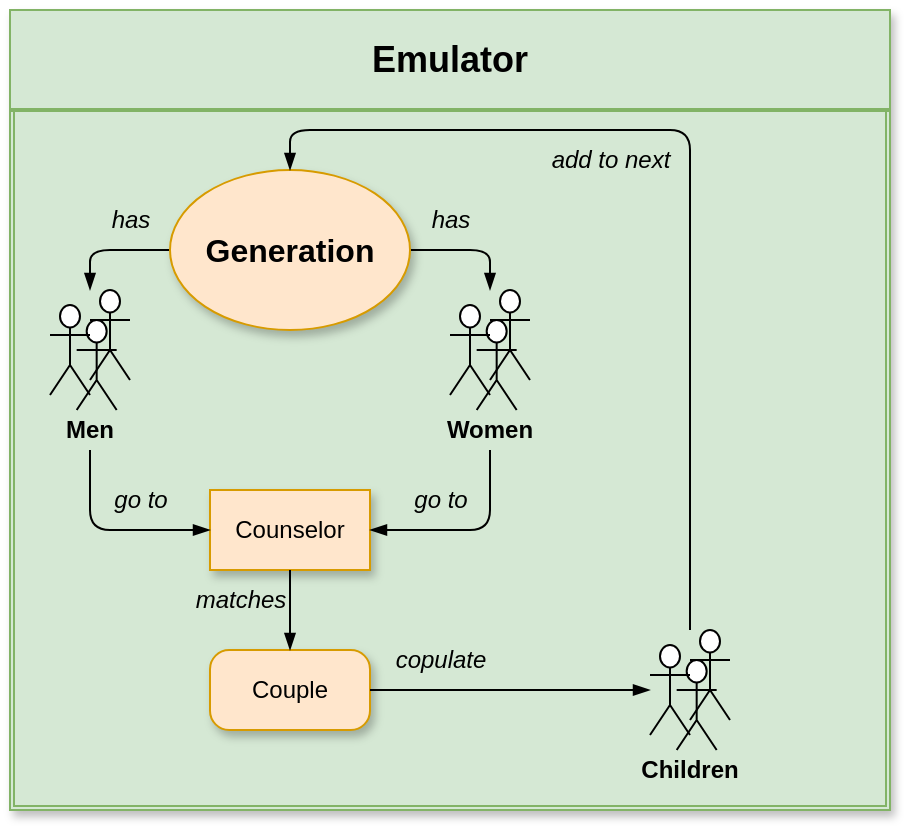 <mxfile version="20.2.8" type="device"><diagram id="C5RBs43oDa-KdzZeNtuy" name="Page-1"><mxGraphModel dx="677" dy="430" grid="1" gridSize="10" guides="1" tooltips="1" connect="1" arrows="1" fold="1" page="1" pageScale="1" pageWidth="827" pageHeight="1169" math="0" shadow="0"><root><mxCell id="WIyWlLk6GJQsqaUBKTNV-0"/><mxCell id="WIyWlLk6GJQsqaUBKTNV-1" parent="WIyWlLk6GJQsqaUBKTNV-0"/><mxCell id="1dUAsigZ9gP3gx9PFGD2-34" value="" style="group;shadow=1;" vertex="1" connectable="0" parent="WIyWlLk6GJQsqaUBKTNV-1"><mxGeometry x="40" y="40" width="440" height="400" as="geometry"/></mxCell><mxCell id="1dUAsigZ9gP3gx9PFGD2-29" value="" style="shape=ext;double=1;whiteSpace=wrap;html=1;shadow=1;fontSize=12;fillColor=#d5e8d4;strokeColor=#82b366;" vertex="1" parent="1dUAsigZ9gP3gx9PFGD2-34"><mxGeometry width="440.0" height="400" as="geometry"/></mxCell><mxCell id="1dUAsigZ9gP3gx9PFGD2-32" value="&lt;font style=&quot;font-size: 18px;&quot;&gt;&lt;b&gt;Emulator&lt;/b&gt;&lt;/font&gt;" style="text;html=1;strokeColor=#82b366;fillColor=#d5e8d4;align=center;verticalAlign=middle;whiteSpace=wrap;rounded=0;shadow=0;fontSize=12;" vertex="1" parent="1dUAsigZ9gP3gx9PFGD2-34"><mxGeometry width="440.0" height="50" as="geometry"/></mxCell><mxCell id="1dUAsigZ9gP3gx9PFGD2-31" value="" style="endArrow=none;html=1;rounded=1;fontSize=12;strokeWidth=2;fillColor=#d5e8d4;strokeColor=#82b366;" edge="1" parent="1dUAsigZ9gP3gx9PFGD2-34"><mxGeometry width="50" height="50" relative="1" as="geometry"><mxPoint y="50" as="sourcePoint"/><mxPoint x="440.0" y="50" as="targetPoint"/></mxGeometry></mxCell><mxCell id="1dUAsigZ9gP3gx9PFGD2-36" value="Couple" style="rounded=1;whiteSpace=wrap;html=1;shadow=1;fontSize=12;fillColor=#ffe6cc;strokeColor=#d79b00;arcSize=24;" vertex="1" parent="1dUAsigZ9gP3gx9PFGD2-34"><mxGeometry x="100" y="320" width="80" height="40" as="geometry"/></mxCell><mxCell id="1dUAsigZ9gP3gx9PFGD2-38" value="matches" style="text;html=1;align=center;verticalAlign=middle;resizable=0;points=[];autosize=1;strokeColor=none;fillColor=none;fontSize=12;shadow=0;fontStyle=2" vertex="1" parent="1dUAsigZ9gP3gx9PFGD2-34"><mxGeometry x="80" y="280" width="70" height="30" as="geometry"/></mxCell><mxCell id="1dUAsigZ9gP3gx9PFGD2-39" value="" style="group" vertex="1" connectable="0" parent="1dUAsigZ9gP3gx9PFGD2-34"><mxGeometry x="320" y="310" width="40" height="60" as="geometry"/></mxCell><mxCell id="1dUAsigZ9gP3gx9PFGD2-40" value="" style="shape=umlActor;verticalLabelPosition=bottom;verticalAlign=top;html=1;outlineConnect=0;" vertex="1" parent="1dUAsigZ9gP3gx9PFGD2-39"><mxGeometry x="20" width="20" height="45" as="geometry"/></mxCell><mxCell id="1dUAsigZ9gP3gx9PFGD2-41" value="" style="shape=umlActor;verticalLabelPosition=bottom;verticalAlign=top;html=1;outlineConnect=0;" vertex="1" parent="1dUAsigZ9gP3gx9PFGD2-39"><mxGeometry x="13.333" y="15" width="20" height="45" as="geometry"/></mxCell><mxCell id="1dUAsigZ9gP3gx9PFGD2-42" value="" style="shape=umlActor;verticalLabelPosition=bottom;verticalAlign=top;html=1;outlineConnect=0;" vertex="1" parent="1dUAsigZ9gP3gx9PFGD2-39"><mxGeometry y="7.5" width="20" height="45" as="geometry"/></mxCell><mxCell id="1dUAsigZ9gP3gx9PFGD2-44" value="&lt;b&gt;Children&lt;/b&gt;" style="text;html=1;strokeColor=none;fillColor=none;align=center;verticalAlign=middle;whiteSpace=wrap;rounded=0;" vertex="1" parent="1dUAsigZ9gP3gx9PFGD2-34"><mxGeometry x="310" y="370" width="60" height="20" as="geometry"/></mxCell><mxCell id="1dUAsigZ9gP3gx9PFGD2-56" value="copulate" style="text;html=1;align=center;verticalAlign=middle;resizable=0;points=[];autosize=1;strokeColor=none;fillColor=none;fontSize=12;shadow=0;fontStyle=2" vertex="1" parent="1dUAsigZ9gP3gx9PFGD2-34"><mxGeometry x="180" y="310" width="70" height="30" as="geometry"/></mxCell><mxCell id="1dUAsigZ9gP3gx9PFGD2-58" value="add to next" style="text;html=1;align=center;verticalAlign=middle;resizable=0;points=[];autosize=1;strokeColor=none;fillColor=none;fontSize=12;shadow=0;fontStyle=2" vertex="1" parent="1dUAsigZ9gP3gx9PFGD2-34"><mxGeometry x="260" y="60" width="80" height="30" as="geometry"/></mxCell><mxCell id="1dUAsigZ9gP3gx9PFGD2-20" value="" style="endArrow=blockThin;html=1;rounded=1;fontSize=16;exitX=0;exitY=0.5;exitDx=0;exitDy=0;endFill=1;" edge="1" parent="WIyWlLk6GJQsqaUBKTNV-1" source="1dUAsigZ9gP3gx9PFGD2-15"><mxGeometry width="50" height="50" relative="1" as="geometry"><mxPoint x="230" y="220" as="sourcePoint"/><mxPoint x="80" y="180" as="targetPoint"/><Array as="points"><mxPoint x="80" y="160"/></Array></mxGeometry></mxCell><mxCell id="1dUAsigZ9gP3gx9PFGD2-23" value="" style="endArrow=blockThin;html=1;rounded=1;fontSize=16;exitX=1;exitY=0.5;exitDx=0;exitDy=0;endFill=1;" edge="1" parent="WIyWlLk6GJQsqaUBKTNV-1" source="1dUAsigZ9gP3gx9PFGD2-15"><mxGeometry width="50" height="50" relative="1" as="geometry"><mxPoint x="130" y="170" as="sourcePoint"/><mxPoint x="280" y="180" as="targetPoint"/><Array as="points"><mxPoint x="280" y="160"/></Array></mxGeometry></mxCell><mxCell id="1dUAsigZ9gP3gx9PFGD2-15" value="&lt;b&gt;&lt;font style=&quot;font-size: 16px;&quot;&gt;Generation&lt;/font&gt;&lt;/b&gt;" style="ellipse;whiteSpace=wrap;html=1;fillColor=#ffe6cc;strokeColor=#d79b00;shadow=1;" vertex="1" parent="WIyWlLk6GJQsqaUBKTNV-1"><mxGeometry x="120" y="120" width="120" height="80" as="geometry"/></mxCell><mxCell id="1dUAsigZ9gP3gx9PFGD2-7" value="" style="group;shadow=0;" vertex="1" connectable="0" parent="WIyWlLk6GJQsqaUBKTNV-1"><mxGeometry x="60" y="180" width="40" height="60" as="geometry"/></mxCell><mxCell id="1dUAsigZ9gP3gx9PFGD2-8" value="" style="shape=umlActor;verticalLabelPosition=bottom;verticalAlign=top;html=1;outlineConnect=0;" vertex="1" parent="1dUAsigZ9gP3gx9PFGD2-7"><mxGeometry x="20" width="20" height="45" as="geometry"/></mxCell><mxCell id="1dUAsigZ9gP3gx9PFGD2-9" value="" style="shape=umlActor;verticalLabelPosition=bottom;verticalAlign=top;html=1;outlineConnect=0;" vertex="1" parent="1dUAsigZ9gP3gx9PFGD2-7"><mxGeometry x="13.333" y="15" width="20" height="45" as="geometry"/></mxCell><mxCell id="1dUAsigZ9gP3gx9PFGD2-10" value="" style="shape=umlActor;verticalLabelPosition=bottom;verticalAlign=top;html=1;outlineConnect=0;" vertex="1" parent="1dUAsigZ9gP3gx9PFGD2-7"><mxGeometry y="7.5" width="20" height="45" as="geometry"/></mxCell><mxCell id="1dUAsigZ9gP3gx9PFGD2-16" value="" style="group" vertex="1" connectable="0" parent="WIyWlLk6GJQsqaUBKTNV-1"><mxGeometry x="260" y="180" width="40" height="60" as="geometry"/></mxCell><mxCell id="1dUAsigZ9gP3gx9PFGD2-17" value="" style="shape=umlActor;verticalLabelPosition=bottom;verticalAlign=top;html=1;outlineConnect=0;" vertex="1" parent="1dUAsigZ9gP3gx9PFGD2-16"><mxGeometry x="20" width="20" height="45" as="geometry"/></mxCell><mxCell id="1dUAsigZ9gP3gx9PFGD2-18" value="" style="shape=umlActor;verticalLabelPosition=bottom;verticalAlign=top;html=1;outlineConnect=0;" vertex="1" parent="1dUAsigZ9gP3gx9PFGD2-16"><mxGeometry x="13.333" y="15" width="20" height="45" as="geometry"/></mxCell><mxCell id="1dUAsigZ9gP3gx9PFGD2-19" value="" style="shape=umlActor;verticalLabelPosition=bottom;verticalAlign=top;html=1;outlineConnect=0;" vertex="1" parent="1dUAsigZ9gP3gx9PFGD2-16"><mxGeometry y="7.5" width="20" height="45" as="geometry"/></mxCell><mxCell id="1dUAsigZ9gP3gx9PFGD2-21" value="has" style="text;html=1;align=center;verticalAlign=middle;resizable=0;points=[];autosize=1;strokeColor=none;fillColor=none;fontSize=12;shadow=0;fontStyle=2" vertex="1" parent="WIyWlLk6GJQsqaUBKTNV-1"><mxGeometry x="80" y="130" width="40" height="30" as="geometry"/></mxCell><mxCell id="1dUAsigZ9gP3gx9PFGD2-22" value="has" style="text;html=1;align=center;verticalAlign=middle;resizable=0;points=[];autosize=1;strokeColor=none;fillColor=none;fontSize=12;shadow=0;fontStyle=2" vertex="1" parent="WIyWlLk6GJQsqaUBKTNV-1"><mxGeometry x="240" y="130" width="40" height="30" as="geometry"/></mxCell><mxCell id="1dUAsigZ9gP3gx9PFGD2-12" value="&lt;b&gt;Women&lt;/b&gt;" style="text;html=1;strokeColor=none;fillColor=none;align=center;verticalAlign=middle;whiteSpace=wrap;rounded=0;" vertex="1" parent="WIyWlLk6GJQsqaUBKTNV-1"><mxGeometry x="250" y="240" width="60" height="20" as="geometry"/></mxCell><mxCell id="1dUAsigZ9gP3gx9PFGD2-11" value="&lt;b&gt;Men&lt;/b&gt;" style="text;html=1;strokeColor=none;fillColor=none;align=center;verticalAlign=middle;whiteSpace=wrap;rounded=0;" vertex="1" parent="WIyWlLk6GJQsqaUBKTNV-1"><mxGeometry x="50" y="240" width="60" height="20" as="geometry"/></mxCell><mxCell id="1dUAsigZ9gP3gx9PFGD2-24" value="Counselor" style="rounded=0;whiteSpace=wrap;html=1;shadow=1;fontSize=12;fillColor=#ffe6cc;strokeColor=#d79b00;" vertex="1" parent="WIyWlLk6GJQsqaUBKTNV-1"><mxGeometry x="140" y="280" width="80" height="40" as="geometry"/></mxCell><mxCell id="1dUAsigZ9gP3gx9PFGD2-25" value="" style="endArrow=blockThin;html=1;rounded=1;fontSize=16;exitX=0.5;exitY=1;exitDx=0;exitDy=0;entryX=0;entryY=0.5;entryDx=0;entryDy=0;endFill=1;" edge="1" parent="WIyWlLk6GJQsqaUBKTNV-1" source="1dUAsigZ9gP3gx9PFGD2-11" target="1dUAsigZ9gP3gx9PFGD2-24"><mxGeometry width="50" height="50" relative="1" as="geometry"><mxPoint x="90" y="300" as="sourcePoint"/><mxPoint x="50" y="320" as="targetPoint"/><Array as="points"><mxPoint x="80" y="300"/></Array></mxGeometry></mxCell><mxCell id="1dUAsigZ9gP3gx9PFGD2-26" value="" style="endArrow=blockThin;html=1;rounded=1;fontSize=16;exitX=0.5;exitY=1;exitDx=0;exitDy=0;entryX=1;entryY=0.5;entryDx=0;entryDy=0;endFill=1;" edge="1" parent="WIyWlLk6GJQsqaUBKTNV-1" source="1dUAsigZ9gP3gx9PFGD2-12" target="1dUAsigZ9gP3gx9PFGD2-24"><mxGeometry width="50" height="50" relative="1" as="geometry"><mxPoint x="130" y="430" as="sourcePoint"/><mxPoint x="190" y="470" as="targetPoint"/><Array as="points"><mxPoint x="280" y="300"/></Array></mxGeometry></mxCell><mxCell id="1dUAsigZ9gP3gx9PFGD2-27" value="go to" style="text;html=1;align=center;verticalAlign=middle;resizable=0;points=[];autosize=1;strokeColor=none;fillColor=none;fontSize=12;shadow=0;fontStyle=2" vertex="1" parent="WIyWlLk6GJQsqaUBKTNV-1"><mxGeometry x="230" y="270" width="50" height="30" as="geometry"/></mxCell><mxCell id="1dUAsigZ9gP3gx9PFGD2-28" value="go to" style="text;html=1;align=center;verticalAlign=middle;resizable=0;points=[];autosize=1;strokeColor=none;fillColor=none;fontSize=12;shadow=0;fontStyle=2" vertex="1" parent="WIyWlLk6GJQsqaUBKTNV-1"><mxGeometry x="80" y="270" width="50" height="30" as="geometry"/></mxCell><mxCell id="1dUAsigZ9gP3gx9PFGD2-37" value="" style="endArrow=blockThin;html=1;rounded=1;strokeWidth=1;fontSize=12;exitX=0.5;exitY=1;exitDx=0;exitDy=0;entryX=0.5;entryY=0;entryDx=0;entryDy=0;endFill=1;" edge="1" parent="WIyWlLk6GJQsqaUBKTNV-1" source="1dUAsigZ9gP3gx9PFGD2-24" target="1dUAsigZ9gP3gx9PFGD2-36"><mxGeometry width="50" height="50" relative="1" as="geometry"><mxPoint x="160" y="380" as="sourcePoint"/><mxPoint x="210" y="330" as="targetPoint"/></mxGeometry></mxCell><mxCell id="1dUAsigZ9gP3gx9PFGD2-43" value="" style="endArrow=blockThin;html=1;rounded=1;strokeWidth=1;fontSize=12;exitX=1;exitY=0.5;exitDx=0;exitDy=0;endFill=1;" edge="1" parent="WIyWlLk6GJQsqaUBKTNV-1" source="1dUAsigZ9gP3gx9PFGD2-36"><mxGeometry width="50" height="50" relative="1" as="geometry"><mxPoint x="190" y="330.0" as="sourcePoint"/><mxPoint x="360" y="380" as="targetPoint"/></mxGeometry></mxCell><mxCell id="1dUAsigZ9gP3gx9PFGD2-57" value="" style="endArrow=blockThin;html=1;rounded=1;strokeWidth=1;fontSize=12;entryX=0.5;entryY=0;entryDx=0;entryDy=0;endFill=1;" edge="1" parent="WIyWlLk6GJQsqaUBKTNV-1" target="1dUAsigZ9gP3gx9PFGD2-15"><mxGeometry width="50" height="50" relative="1" as="geometry"><mxPoint x="380" y="350" as="sourcePoint"/><mxPoint x="370" y="270" as="targetPoint"/><Array as="points"><mxPoint x="380" y="100"/><mxPoint x="180" y="100"/></Array></mxGeometry></mxCell></root></mxGraphModel></diagram></mxfile>